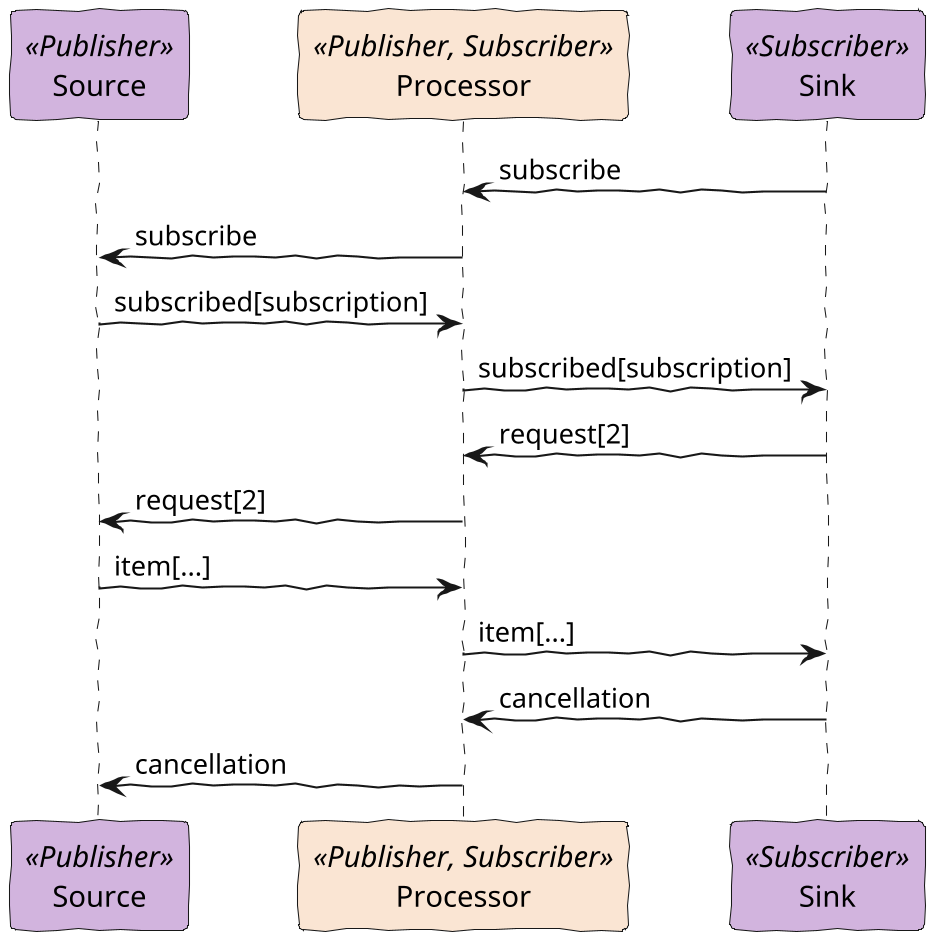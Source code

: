 @startuml

skinparam dpi 200
skinparam useBetaStyle true
skinparam handwritten true
skinparam StereotypeFontSize 0

participant Source as pub <<Publisher>> #D2B4DE
participant "Processor" as proc <<Publisher, Subscriber>> #FAE5D3
participant "Sink" as sub <<Subscriber>>  #D2B4DE

sub -> proc : subscribe
proc -> pub : subscribe
pub -> proc : subscribed[subscription]
proc -> sub : subscribed[subscription]
sub -> proc : request[2]
proc -> pub : request[2]
pub -> proc : item[...]
proc -> sub : item[...]
sub -> proc : cancellation
proc -> pub : cancellation
@enduml